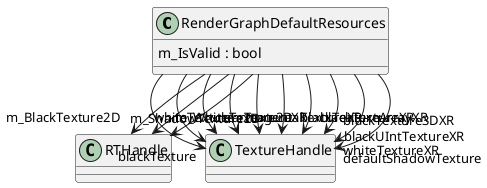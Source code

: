 @startuml
class RenderGraphDefaultResources {
    m_IsValid : bool
}
RenderGraphDefaultResources --> "m_BlackTexture2D" RTHandle
RenderGraphDefaultResources --> "m_WhiteTexture2D" RTHandle
RenderGraphDefaultResources --> "m_ShadowTexture2D" RTHandle
RenderGraphDefaultResources --> "blackTexture" TextureHandle
RenderGraphDefaultResources --> "whiteTexture" TextureHandle
RenderGraphDefaultResources --> "clearTextureXR" TextureHandle
RenderGraphDefaultResources --> "magentaTextureXR" TextureHandle
RenderGraphDefaultResources --> "blackTextureXR" TextureHandle
RenderGraphDefaultResources --> "blackTextureArrayXR" TextureHandle
RenderGraphDefaultResources --> "blackUIntTextureXR" TextureHandle
RenderGraphDefaultResources --> "blackTexture3DXR" TextureHandle
RenderGraphDefaultResources --> "whiteTextureXR" TextureHandle
RenderGraphDefaultResources --> "defaultShadowTexture" TextureHandle
@enduml
